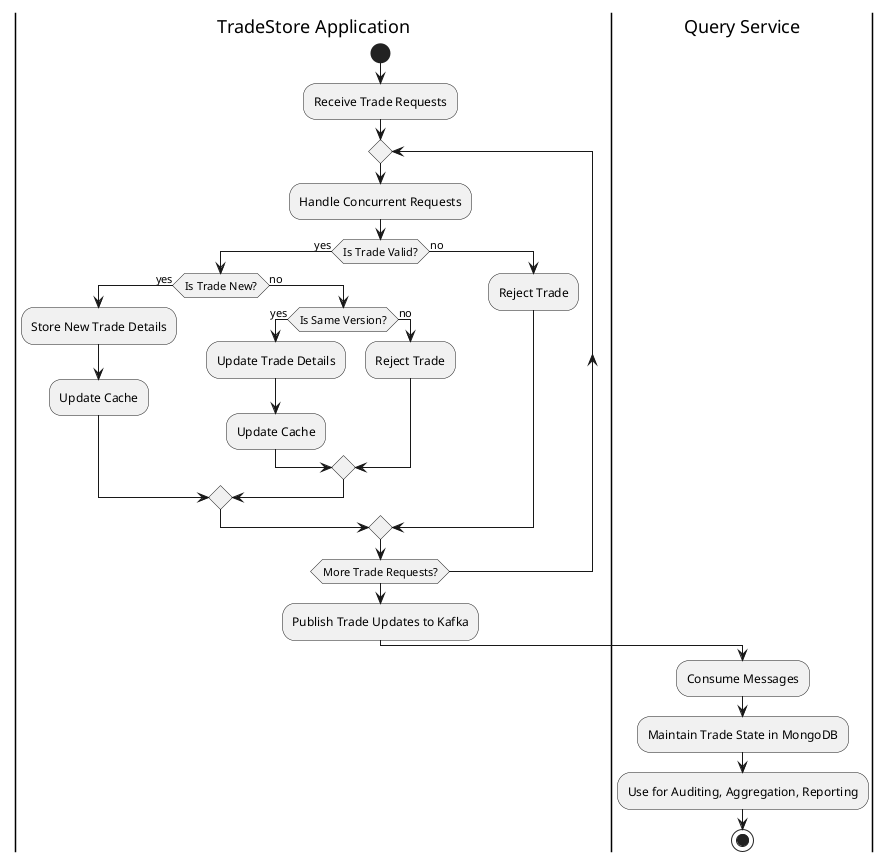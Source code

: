 @startuml
|TradeStore Application|
    start
    :Receive Trade Requests;
        repeat
            :Handle Concurrent Requests;
            if (Is Trade Valid?) then (yes)
                if (Is Trade New?) then (yes)
                    :Store New Trade Details;
                    :Update Cache;
                else (no)
                    if (Is Same Version?) then (yes)
                        :Update Trade Details;
                        :Update Cache;
                    else (no)
                        :Reject Trade;
                    endif
                endif
            else (no)
                :Reject Trade;
           endif
        repeat while (More Trade Requests?)
    :Publish Trade Updates to Kafka;
    |Query Service|
        :Consume Messages;
        :Maintain Trade State in MongoDB;
        :Use for Auditing, Aggregation, Reporting;
stop
@enduml